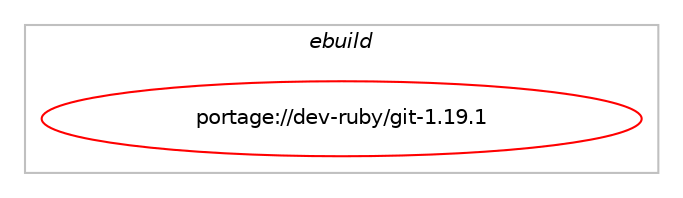digraph prolog {

# *************
# Graph options
# *************

newrank=true;
concentrate=true;
compound=true;
graph [rankdir=LR,fontname=Helvetica,fontsize=10,ranksep=1.5];#, ranksep=2.5, nodesep=0.2];
edge  [arrowhead=vee];
node  [fontname=Helvetica,fontsize=10];

# **********
# The ebuild
# **********

subgraph cluster_leftcol {
color=gray;
label=<<i>ebuild</i>>;
id [label="portage://dev-ruby/git-1.19.1", color=red, width=4, href="../dev-ruby/git-1.19.1.svg"];
}

# ****************
# The dependencies
# ****************

subgraph cluster_midcol {
color=gray;
label=<<i>dependencies</i>>;
subgraph cluster_compile {
fillcolor="#eeeeee";
style=filled;
label=<<i>compile</i>>;
# *** BEGIN UNKNOWN DEPENDENCY TYPE (TODO) ***
# id -> equal(use_conditional_group(positive,ruby_targets_ruby31,portage://dev-ruby/git-1.19.1,[package_dependency(portage://dev-ruby/git-1.19.1,install,no,dev-lang,ruby,none,[,,],[slot(3.1)],[])]))
# *** END UNKNOWN DEPENDENCY TYPE (TODO) ***

# *** BEGIN UNKNOWN DEPENDENCY TYPE (TODO) ***
# id -> equal(use_conditional_group(positive,ruby_targets_ruby31,portage://dev-ruby/git-1.19.1,[package_dependency(portage://dev-ruby/git-1.19.1,install,no,virtual,rubygems,none,[,,],[],[use(enable(ruby_targets_ruby31),negative)])]))
# *** END UNKNOWN DEPENDENCY TYPE (TODO) ***

# *** BEGIN UNKNOWN DEPENDENCY TYPE (TODO) ***
# id -> equal(use_conditional_group(positive,ruby_targets_ruby32,portage://dev-ruby/git-1.19.1,[package_dependency(portage://dev-ruby/git-1.19.1,install,no,dev-lang,ruby,none,[,,],[slot(3.2)],[])]))
# *** END UNKNOWN DEPENDENCY TYPE (TODO) ***

# *** BEGIN UNKNOWN DEPENDENCY TYPE (TODO) ***
# id -> equal(use_conditional_group(positive,ruby_targets_ruby32,portage://dev-ruby/git-1.19.1,[package_dependency(portage://dev-ruby/git-1.19.1,install,no,virtual,rubygems,none,[,,],[],[use(enable(ruby_targets_ruby32),negative)])]))
# *** END UNKNOWN DEPENDENCY TYPE (TODO) ***

# *** BEGIN UNKNOWN DEPENDENCY TYPE (TODO) ***
# id -> equal(use_conditional_group(positive,ruby_targets_ruby33,portage://dev-ruby/git-1.19.1,[package_dependency(portage://dev-ruby/git-1.19.1,install,no,dev-lang,ruby,none,[,,],[slot(3.3)],[])]))
# *** END UNKNOWN DEPENDENCY TYPE (TODO) ***

# *** BEGIN UNKNOWN DEPENDENCY TYPE (TODO) ***
# id -> equal(use_conditional_group(positive,ruby_targets_ruby33,portage://dev-ruby/git-1.19.1,[package_dependency(portage://dev-ruby/git-1.19.1,install,no,virtual,rubygems,none,[,,],[],[use(enable(ruby_targets_ruby33),negative)])]))
# *** END UNKNOWN DEPENDENCY TYPE (TODO) ***

# *** BEGIN UNKNOWN DEPENDENCY TYPE (TODO) ***
# id -> equal(use_conditional_group(positive,test,portage://dev-ruby/git-1.19.1,[package_dependency(portage://dev-ruby/git-1.19.1,install,no,dev-vcs,git,greaterequal,[1.6.0.0,,,1.6.0.0],[],[]),package_dependency(portage://dev-ruby/git-1.19.1,install,no,app-arch,tar,none,[,,],[],[])]))
# *** END UNKNOWN DEPENDENCY TYPE (TODO) ***

}
subgraph cluster_compileandrun {
fillcolor="#eeeeee";
style=filled;
label=<<i>compile and run</i>>;
}
subgraph cluster_run {
fillcolor="#eeeeee";
style=filled;
label=<<i>run</i>>;
# *** BEGIN UNKNOWN DEPENDENCY TYPE (TODO) ***
# id -> equal(use_conditional_group(positive,ruby_targets_ruby31,portage://dev-ruby/git-1.19.1,[package_dependency(portage://dev-ruby/git-1.19.1,run,no,dev-lang,ruby,none,[,,],[slot(3.1)],[])]))
# *** END UNKNOWN DEPENDENCY TYPE (TODO) ***

# *** BEGIN UNKNOWN DEPENDENCY TYPE (TODO) ***
# id -> equal(use_conditional_group(positive,ruby_targets_ruby31,portage://dev-ruby/git-1.19.1,[package_dependency(portage://dev-ruby/git-1.19.1,run,no,dev-ruby,addressable,greaterequal,[2.8,,,2.8],[slot(0)],[use(enable(ruby_targets_ruby31),negative)]),package_dependency(portage://dev-ruby/git-1.19.1,run,no,dev-ruby,rchardet,greaterequal,[1.8,,,1.8],[slot(1)],[use(enable(ruby_targets_ruby31),negative)])]))
# *** END UNKNOWN DEPENDENCY TYPE (TODO) ***

# *** BEGIN UNKNOWN DEPENDENCY TYPE (TODO) ***
# id -> equal(use_conditional_group(positive,ruby_targets_ruby31,portage://dev-ruby/git-1.19.1,[package_dependency(portage://dev-ruby/git-1.19.1,run,no,virtual,rubygems,none,[,,],[],[use(enable(ruby_targets_ruby31),negative)])]))
# *** END UNKNOWN DEPENDENCY TYPE (TODO) ***

# *** BEGIN UNKNOWN DEPENDENCY TYPE (TODO) ***
# id -> equal(use_conditional_group(positive,ruby_targets_ruby32,portage://dev-ruby/git-1.19.1,[package_dependency(portage://dev-ruby/git-1.19.1,run,no,dev-lang,ruby,none,[,,],[slot(3.2)],[])]))
# *** END UNKNOWN DEPENDENCY TYPE (TODO) ***

# *** BEGIN UNKNOWN DEPENDENCY TYPE (TODO) ***
# id -> equal(use_conditional_group(positive,ruby_targets_ruby32,portage://dev-ruby/git-1.19.1,[package_dependency(portage://dev-ruby/git-1.19.1,run,no,dev-ruby,addressable,greaterequal,[2.8,,,2.8],[slot(0)],[use(enable(ruby_targets_ruby32),negative)]),package_dependency(portage://dev-ruby/git-1.19.1,run,no,dev-ruby,rchardet,greaterequal,[1.8,,,1.8],[slot(1)],[use(enable(ruby_targets_ruby32),negative)])]))
# *** END UNKNOWN DEPENDENCY TYPE (TODO) ***

# *** BEGIN UNKNOWN DEPENDENCY TYPE (TODO) ***
# id -> equal(use_conditional_group(positive,ruby_targets_ruby32,portage://dev-ruby/git-1.19.1,[package_dependency(portage://dev-ruby/git-1.19.1,run,no,virtual,rubygems,none,[,,],[],[use(enable(ruby_targets_ruby32),negative)])]))
# *** END UNKNOWN DEPENDENCY TYPE (TODO) ***

# *** BEGIN UNKNOWN DEPENDENCY TYPE (TODO) ***
# id -> equal(use_conditional_group(positive,ruby_targets_ruby33,portage://dev-ruby/git-1.19.1,[package_dependency(portage://dev-ruby/git-1.19.1,run,no,dev-lang,ruby,none,[,,],[slot(3.3)],[])]))
# *** END UNKNOWN DEPENDENCY TYPE (TODO) ***

# *** BEGIN UNKNOWN DEPENDENCY TYPE (TODO) ***
# id -> equal(use_conditional_group(positive,ruby_targets_ruby33,portage://dev-ruby/git-1.19.1,[package_dependency(portage://dev-ruby/git-1.19.1,run,no,dev-ruby,addressable,greaterequal,[2.8,,,2.8],[slot(0)],[use(enable(ruby_targets_ruby33),negative)]),package_dependency(portage://dev-ruby/git-1.19.1,run,no,dev-ruby,rchardet,greaterequal,[1.8,,,1.8],[slot(1)],[use(enable(ruby_targets_ruby33),negative)])]))
# *** END UNKNOWN DEPENDENCY TYPE (TODO) ***

# *** BEGIN UNKNOWN DEPENDENCY TYPE (TODO) ***
# id -> equal(use_conditional_group(positive,ruby_targets_ruby33,portage://dev-ruby/git-1.19.1,[package_dependency(portage://dev-ruby/git-1.19.1,run,no,virtual,rubygems,none,[,,],[],[use(enable(ruby_targets_ruby33),negative)])]))
# *** END UNKNOWN DEPENDENCY TYPE (TODO) ***

# *** BEGIN UNKNOWN DEPENDENCY TYPE (TODO) ***
# id -> equal(package_dependency(portage://dev-ruby/git-1.19.1,run,no,dev-vcs,git,greaterequal,[1.6.0.0,,,1.6.0.0],[],[]))
# *** END UNKNOWN DEPENDENCY TYPE (TODO) ***

}
}

# **************
# The candidates
# **************

subgraph cluster_choices {
rank=same;
color=gray;
label=<<i>candidates</i>>;

}

}
